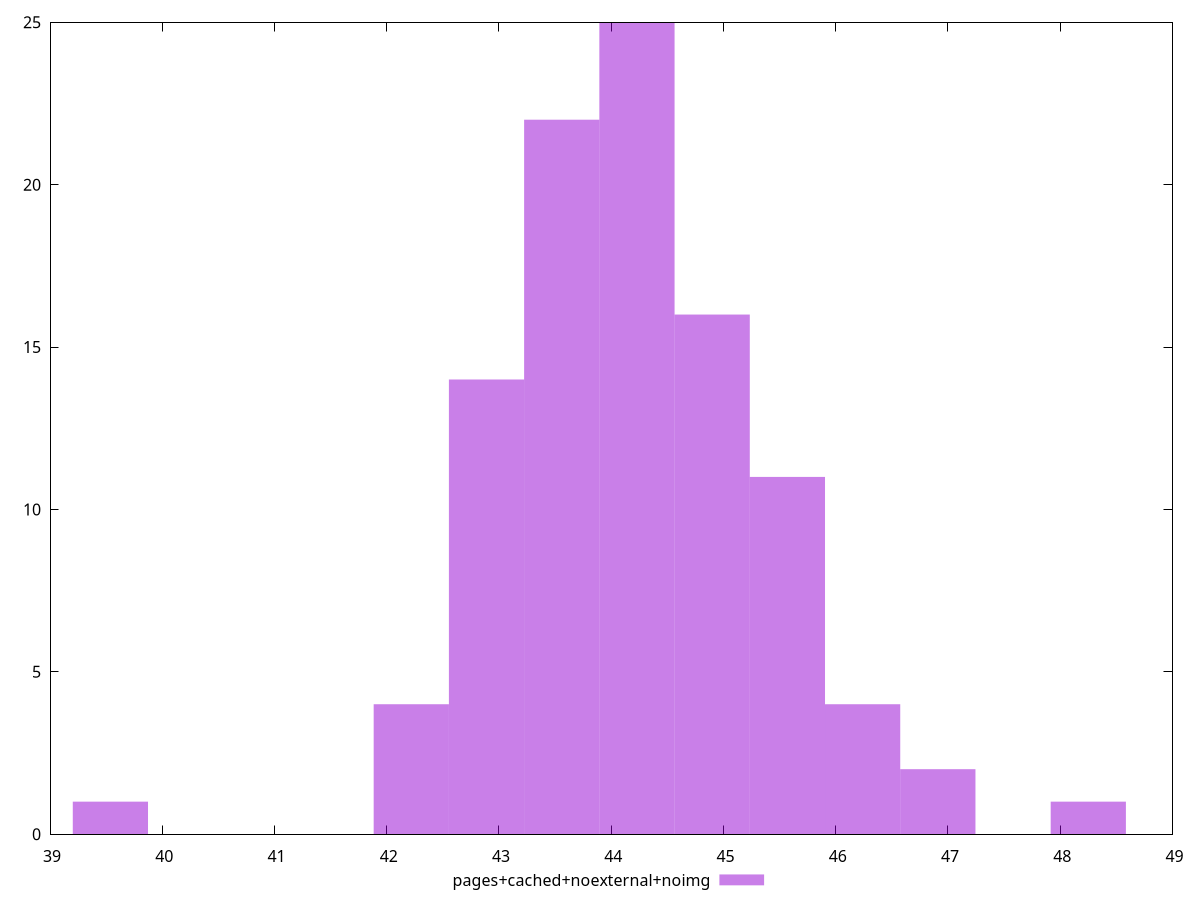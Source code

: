 $_pagesCachedNoexternalNoimg <<EOF
44.89915252257937 16
42.88874270813552 14
44.229015917764755 25
43.55887931295013 22
45.569289127393986 11
46.909562337023225 2
42.2186061033209 4
39.53805968406243 1
46.2394257322086 4
48.249835546652456 1
EOF
set key outside below
set terminal pngcairo
set output "report_00004_2020-11-02T20-21-41.718Z/bootup-time/pages+cached+noexternal+noimg//raw_hist.png"
set yrange [0:25]
set boxwidth 0.6701366048146175
set style fill transparent solid 0.5 noborder
plot $_pagesCachedNoexternalNoimg title "pages+cached+noexternal+noimg" with boxes ,